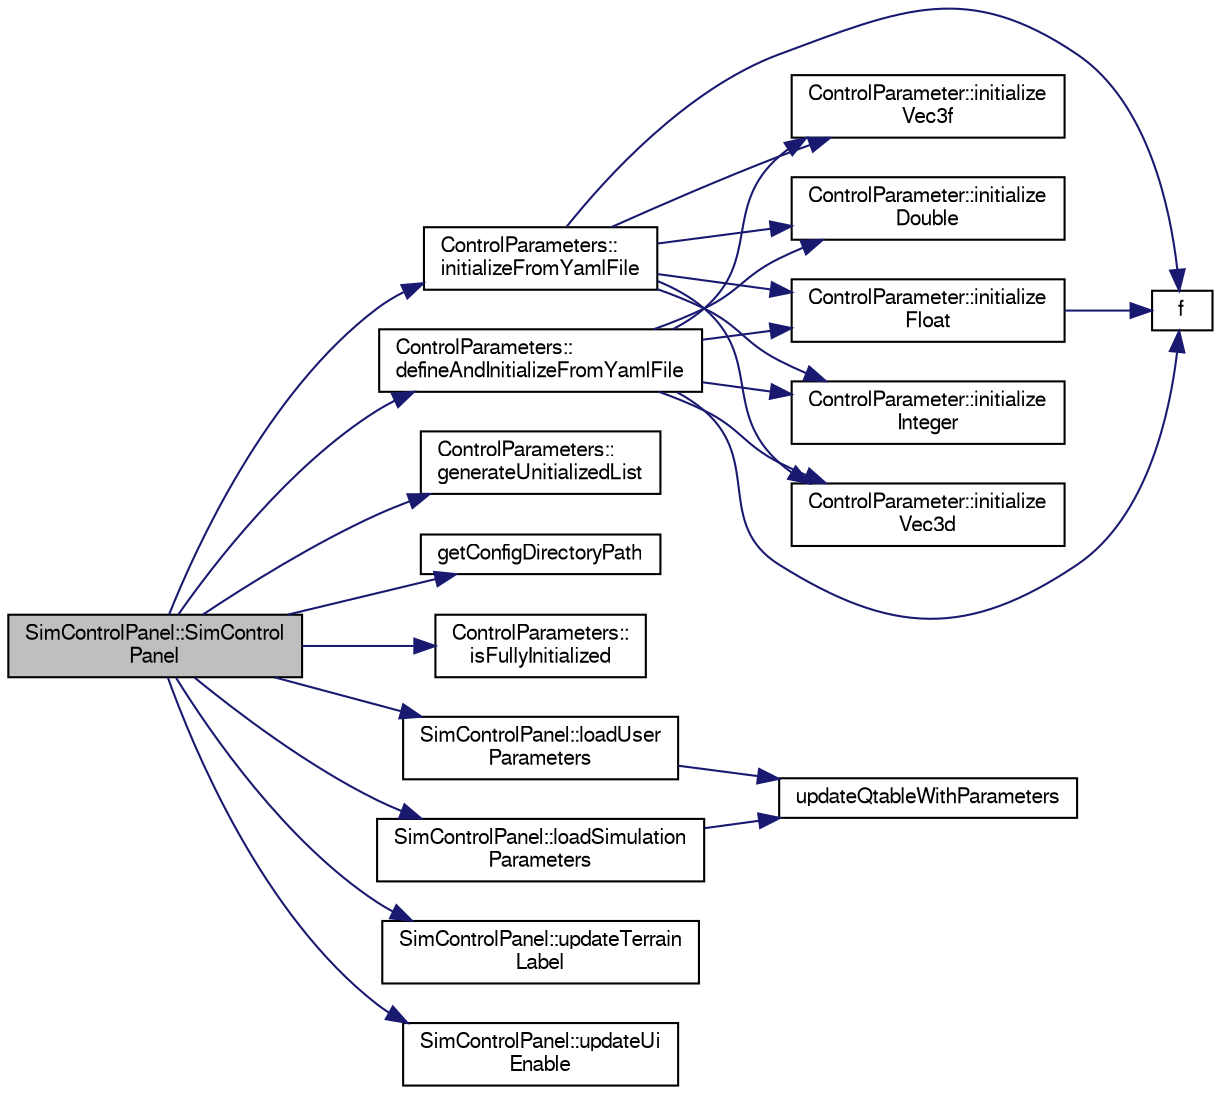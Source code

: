 digraph "SimControlPanel::SimControlPanel"
{
  edge [fontname="FreeSans",fontsize="10",labelfontname="FreeSans",labelfontsize="10"];
  node [fontname="FreeSans",fontsize="10",shape=record];
  rankdir="LR";
  Node1 [label="SimControlPanel::SimControl\lPanel",height=0.2,width=0.4,color="black", fillcolor="grey75", style="filled", fontcolor="black"];
  Node1 -> Node2 [color="midnightblue",fontsize="10",style="solid",fontname="FreeSans"];
  Node2 [label="ControlParameters::\ldefineAndInitializeFromYamlFile",height=0.2,width=0.4,color="black", fillcolor="white", style="filled",URL="$d8/d86/class_control_parameters.html#ab20496fc55207ace7e7589fd652edcf4"];
  Node2 -> Node3 [color="midnightblue",fontsize="10",style="solid",fontname="FreeSans"];
  Node3 [label="f",height=0.2,width=0.4,color="black", fillcolor="white", style="filled",URL="$dc/dd7/test__casadi_8cpp.html#ae20d7fba59865a21504b65cdb44cbfe5"];
  Node2 -> Node4 [color="midnightblue",fontsize="10",style="solid",fontname="FreeSans"];
  Node4 [label="ControlParameter::initialize\lDouble",height=0.2,width=0.4,color="black", fillcolor="white", style="filled",URL="$da/d98/class_control_parameter.html#a13b0c1993d779ecd063a2177507f2704"];
  Node2 -> Node5 [color="midnightblue",fontsize="10",style="solid",fontname="FreeSans"];
  Node5 [label="ControlParameter::initialize\lFloat",height=0.2,width=0.4,color="black", fillcolor="white", style="filled",URL="$da/d98/class_control_parameter.html#a758ba2c0d184af0c0a19caee656b2af3"];
  Node5 -> Node3 [color="midnightblue",fontsize="10",style="solid",fontname="FreeSans"];
  Node2 -> Node6 [color="midnightblue",fontsize="10",style="solid",fontname="FreeSans"];
  Node6 [label="ControlParameter::initialize\lInteger",height=0.2,width=0.4,color="black", fillcolor="white", style="filled",URL="$da/d98/class_control_parameter.html#abc08f598172aee1e86f51edc67f3fdd8"];
  Node2 -> Node7 [color="midnightblue",fontsize="10",style="solid",fontname="FreeSans"];
  Node7 [label="ControlParameter::initialize\lVec3d",height=0.2,width=0.4,color="black", fillcolor="white", style="filled",URL="$da/d98/class_control_parameter.html#a09a2be4eb342febe00c60d9eaa735d4e"];
  Node2 -> Node8 [color="midnightblue",fontsize="10",style="solid",fontname="FreeSans"];
  Node8 [label="ControlParameter::initialize\lVec3f",height=0.2,width=0.4,color="black", fillcolor="white", style="filled",URL="$da/d98/class_control_parameter.html#adc8af6ad0dfb0c862cae6ec8ae8d4afd"];
  Node1 -> Node9 [color="midnightblue",fontsize="10",style="solid",fontname="FreeSans"];
  Node9 [label="ControlParameters::\lgenerateUnitializedList",height=0.2,width=0.4,color="black", fillcolor="white", style="filled",URL="$d8/d86/class_control_parameters.html#a6fc860c65c6484562dfc922cb5806410"];
  Node1 -> Node10 [color="midnightblue",fontsize="10",style="solid",fontname="FreeSans"];
  Node10 [label="getConfigDirectoryPath",height=0.2,width=0.4,color="black", fillcolor="white", style="filled",URL="$de/df0/utilities_8h.html#afe1bbec53e0ac370224c4aa5c3433b0e"];
  Node1 -> Node11 [color="midnightblue",fontsize="10",style="solid",fontname="FreeSans"];
  Node11 [label="ControlParameters::\linitializeFromYamlFile",height=0.2,width=0.4,color="black", fillcolor="white", style="filled",URL="$d8/d86/class_control_parameters.html#a18eb23794d712e6c56120e644883e4e0"];
  Node11 -> Node3 [color="midnightblue",fontsize="10",style="solid",fontname="FreeSans"];
  Node11 -> Node4 [color="midnightblue",fontsize="10",style="solid",fontname="FreeSans"];
  Node11 -> Node5 [color="midnightblue",fontsize="10",style="solid",fontname="FreeSans"];
  Node11 -> Node6 [color="midnightblue",fontsize="10",style="solid",fontname="FreeSans"];
  Node11 -> Node7 [color="midnightblue",fontsize="10",style="solid",fontname="FreeSans"];
  Node11 -> Node8 [color="midnightblue",fontsize="10",style="solid",fontname="FreeSans"];
  Node1 -> Node12 [color="midnightblue",fontsize="10",style="solid",fontname="FreeSans"];
  Node12 [label="ControlParameters::\lisFullyInitialized",height=0.2,width=0.4,color="black", fillcolor="white", style="filled",URL="$d8/d86/class_control_parameters.html#a12b144b3d659080b6e0bfd93569b566e"];
  Node1 -> Node13 [color="midnightblue",fontsize="10",style="solid",fontname="FreeSans"];
  Node13 [label="SimControlPanel::loadSimulation\lParameters",height=0.2,width=0.4,color="black", fillcolor="white", style="filled",URL="$d1/d22/class_sim_control_panel.html#aaef98cf6f4f5e4d82bf33eea3d1c80fc"];
  Node13 -> Node14 [color="midnightblue",fontsize="10",style="solid",fontname="FreeSans"];
  Node14 [label="updateQtableWithParameters",height=0.2,width=0.4,color="black", fillcolor="white", style="filled",URL="$d8/dcd/_sim_control_panel_8cpp.html#a95b841e725f99ed779bdcbf80579cfd5"];
  Node1 -> Node15 [color="midnightblue",fontsize="10",style="solid",fontname="FreeSans"];
  Node15 [label="SimControlPanel::loadUser\lParameters",height=0.2,width=0.4,color="black", fillcolor="white", style="filled",URL="$d1/d22/class_sim_control_panel.html#ac7d1641c396f8939d615484a11b6ee49"];
  Node15 -> Node14 [color="midnightblue",fontsize="10",style="solid",fontname="FreeSans"];
  Node1 -> Node16 [color="midnightblue",fontsize="10",style="solid",fontname="FreeSans"];
  Node16 [label="SimControlPanel::updateTerrain\lLabel",height=0.2,width=0.4,color="black", fillcolor="white", style="filled",URL="$d1/d22/class_sim_control_panel.html#ac73587c091a83720cca5cd621e51e796"];
  Node1 -> Node17 [color="midnightblue",fontsize="10",style="solid",fontname="FreeSans"];
  Node17 [label="SimControlPanel::updateUi\lEnable",height=0.2,width=0.4,color="black", fillcolor="white", style="filled",URL="$d1/d22/class_sim_control_panel.html#afe9de8bed4d2d8c0e6825b27abb11571"];
}
